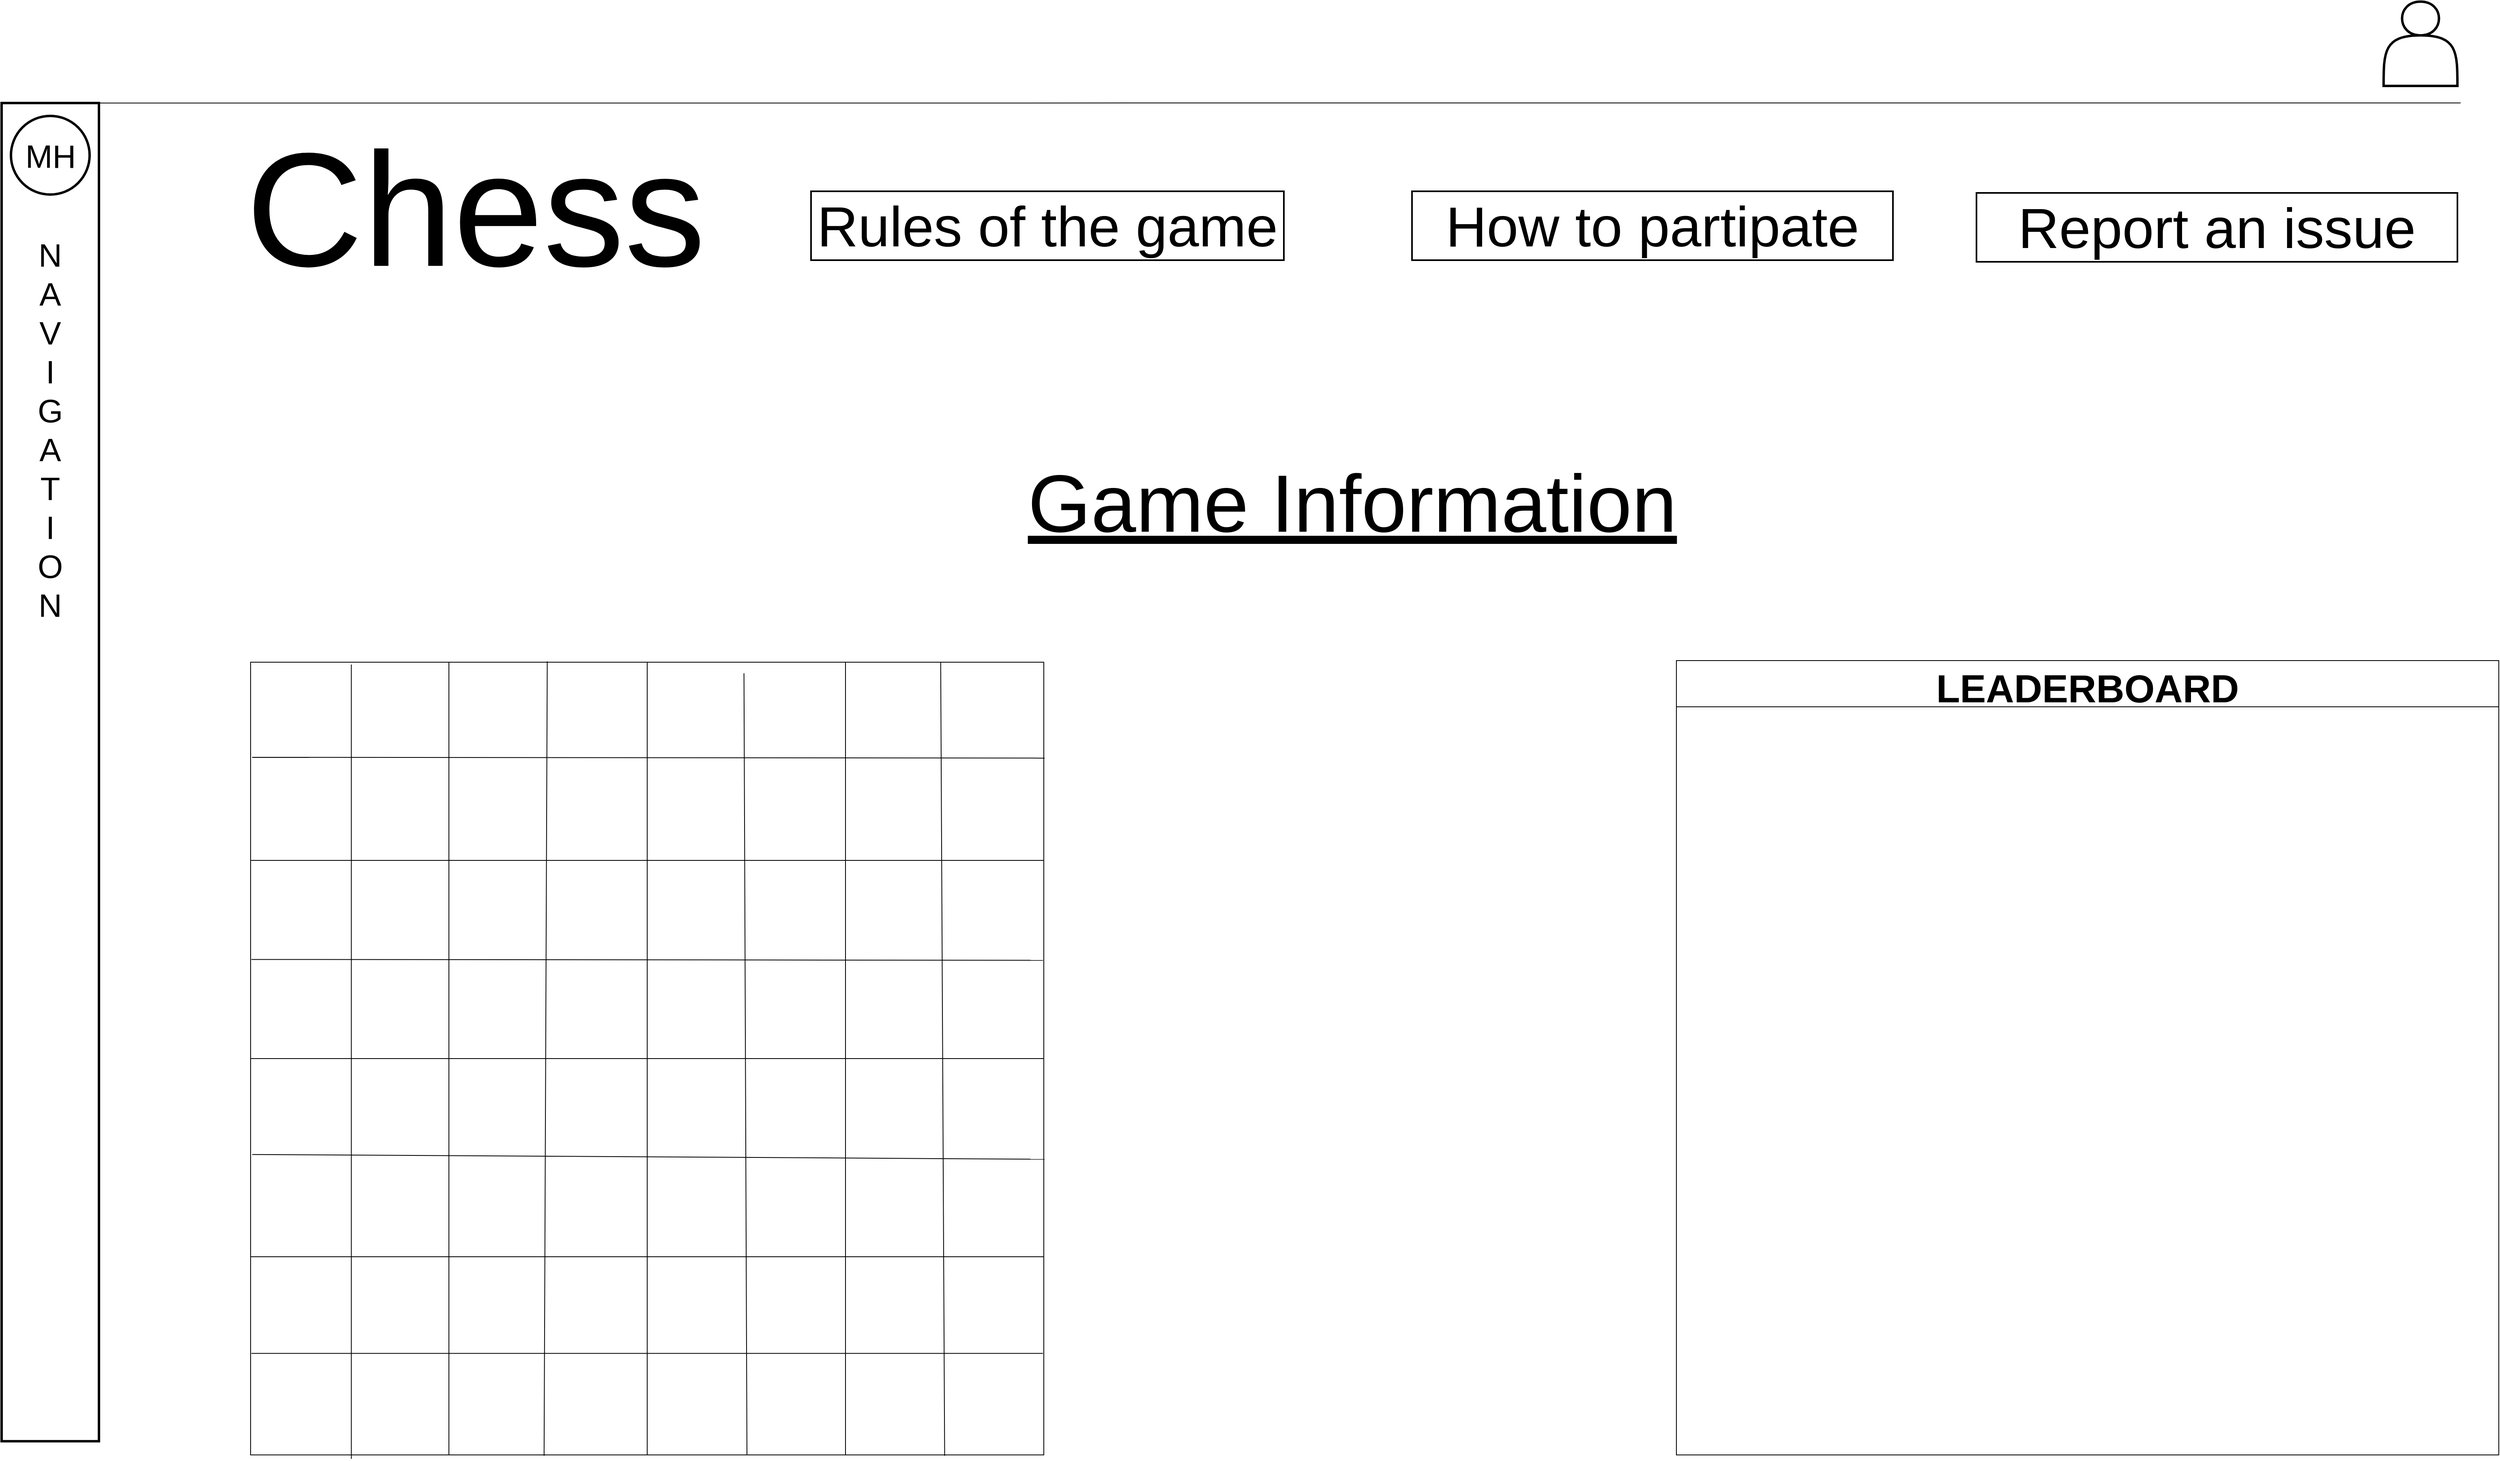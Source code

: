 <mxfile version="17.4.0" type="device"><diagram id="iPIRsVwH6qy2bWZIOgJ9" name="Page-1"><mxGraphModel dx="4749" dy="3226" grid="0" gridSize="10" guides="1" tooltips="1" connect="1" arrows="0" fold="1" page="0" pageScale="1" pageWidth="1600" pageHeight="900" background="none" math="0" shadow="0"><root><mxCell id="0"/><mxCell id="1" parent="0"/><mxCell id="lCq2WIvJZg5C0bpNPyXD-3" value="&lt;u&gt;&lt;font style=&quot;font-size: 100px&quot;&gt;Game Information&lt;/font&gt;&lt;/u&gt;" style="text;html=1;strokeColor=none;fillColor=none;align=center;verticalAlign=middle;whiteSpace=wrap;rounded=0;fontSize=100;" parent="1" vertex="1"><mxGeometry x="26.5" y="98" width="1669" height="30" as="geometry"/></mxCell><mxCell id="lCq2WIvJZg5C0bpNPyXD-20" value="LEADERBOARD" style="swimlane;fontSize=48;fillColor=none;startSize=57;" parent="1" vertex="1"><mxGeometry x="1261" y="307.98" width="1014" height="980" as="geometry"/></mxCell><mxCell id="Wqxnqqr-Oduvl3JGwfTs-9" value="Chess" style="text;html=1;strokeColor=none;fillColor=none;align=center;verticalAlign=middle;whiteSpace=wrap;rounded=0;fontSize=200;" parent="1" vertex="1"><mxGeometry x="-250.5" y="-264" width="61" height="30" as="geometry"/></mxCell><mxCell id="Wqxnqqr-Oduvl3JGwfTs-10" value="Rules of the game" style="rounded=0;whiteSpace=wrap;html=1;fontSize=70;fillColor=none;gradientColor=#ffffff;strokeColor=default;glass=0;sketch=0;shadow=0;perimeterSpacing=0;strokeWidth=2;" parent="1" vertex="1"><mxGeometry x="194" y="-271" width="583" height="85" as="geometry"/></mxCell><mxCell id="Wqxnqqr-Oduvl3JGwfTs-11" value="How to partipate" style="rounded=0;whiteSpace=wrap;html=1;fontSize=70;fillColor=none;gradientColor=#ffffff;strokeColor=default;glass=0;sketch=0;shadow=0;perimeterSpacing=0;strokeWidth=2;" parent="1" vertex="1"><mxGeometry x="935" y="-271" width="593" height="85" as="geometry"/></mxCell><mxCell id="Wqxnqqr-Oduvl3JGwfTs-12" value="Report an issue" style="rounded=0;whiteSpace=wrap;html=1;fontSize=70;fillColor=none;gradientColor=#ffffff;strokeColor=default;glass=0;sketch=0;shadow=0;perimeterSpacing=0;strokeWidth=2;" parent="1" vertex="1"><mxGeometry x="1631" y="-269" width="593" height="85" as="geometry"/></mxCell><mxCell id="OMwfCVIAW7Ru5l2-alFf-2" value="" style="whiteSpace=wrap;html=1;aspect=fixed;" vertex="1" parent="1"><mxGeometry x="-497" y="309.98" width="978" height="978" as="geometry"/></mxCell><mxCell id="OMwfCVIAW7Ru5l2-alFf-3" value="" style="endArrow=none;html=1;rounded=0;exitX=0.25;exitY=1;exitDx=0;exitDy=0;entryX=0.25;entryY=0;entryDx=0;entryDy=0;" edge="1" parent="1" source="OMwfCVIAW7Ru5l2-alFf-2" target="OMwfCVIAW7Ru5l2-alFf-2"><mxGeometry width="50" height="50" relative="1" as="geometry"><mxPoint x="116" y="588.98" as="sourcePoint"/><mxPoint x="166" y="538.98" as="targetPoint"/></mxGeometry></mxCell><mxCell id="OMwfCVIAW7Ru5l2-alFf-4" value="" style="endArrow=none;html=1;rounded=0;entryX=0.5;entryY=0;entryDx=0;entryDy=0;exitX=0.5;exitY=1;exitDx=0;exitDy=0;" edge="1" parent="1" source="OMwfCVIAW7Ru5l2-alFf-2" target="OMwfCVIAW7Ru5l2-alFf-2"><mxGeometry width="50" height="50" relative="1" as="geometry"><mxPoint x="116" y="588.98" as="sourcePoint"/><mxPoint x="166" y="538.98" as="targetPoint"/></mxGeometry></mxCell><mxCell id="OMwfCVIAW7Ru5l2-alFf-5" value="" style="endArrow=none;html=1;rounded=0;entryX=0.75;entryY=0;entryDx=0;entryDy=0;exitX=0.75;exitY=1;exitDx=0;exitDy=0;" edge="1" parent="1" source="OMwfCVIAW7Ru5l2-alFf-2" target="OMwfCVIAW7Ru5l2-alFf-2"><mxGeometry width="50" height="50" relative="1" as="geometry"><mxPoint x="116" y="588.98" as="sourcePoint"/><mxPoint x="166" y="538.98" as="targetPoint"/></mxGeometry></mxCell><mxCell id="OMwfCVIAW7Ru5l2-alFf-6" value="" style="endArrow=none;html=1;rounded=0;exitX=0;exitY=0.25;exitDx=0;exitDy=0;entryX=1;entryY=0.25;entryDx=0;entryDy=0;" edge="1" parent="1" source="OMwfCVIAW7Ru5l2-alFf-2" target="OMwfCVIAW7Ru5l2-alFf-2"><mxGeometry width="50" height="50" relative="1" as="geometry"><mxPoint x="116" y="588.98" as="sourcePoint"/><mxPoint x="166" y="538.98" as="targetPoint"/></mxGeometry></mxCell><mxCell id="OMwfCVIAW7Ru5l2-alFf-7" value="" style="endArrow=none;html=1;rounded=0;exitX=0;exitY=0.5;exitDx=0;exitDy=0;entryX=1;entryY=0.5;entryDx=0;entryDy=0;" edge="1" parent="1" source="OMwfCVIAW7Ru5l2-alFf-2" target="OMwfCVIAW7Ru5l2-alFf-2"><mxGeometry width="50" height="50" relative="1" as="geometry"><mxPoint x="116" y="588.98" as="sourcePoint"/><mxPoint x="166" y="538.98" as="targetPoint"/></mxGeometry></mxCell><mxCell id="OMwfCVIAW7Ru5l2-alFf-8" value="" style="endArrow=none;html=1;rounded=0;exitX=0;exitY=0.75;exitDx=0;exitDy=0;entryX=1;entryY=0.75;entryDx=0;entryDy=0;" edge="1" parent="1" source="OMwfCVIAW7Ru5l2-alFf-2" target="OMwfCVIAW7Ru5l2-alFf-2"><mxGeometry width="50" height="50" relative="1" as="geometry"><mxPoint x="116" y="588.98" as="sourcePoint"/><mxPoint x="166" y="538.98" as="targetPoint"/></mxGeometry></mxCell><mxCell id="OMwfCVIAW7Ru5l2-alFf-9" value="" style="endArrow=none;html=1;rounded=0;entryX=0.127;entryY=0.003;entryDx=0;entryDy=0;entryPerimeter=0;exitX=0.127;exitY=1.005;exitDx=0;exitDy=0;exitPerimeter=0;" edge="1" parent="1" source="OMwfCVIAW7Ru5l2-alFf-2" target="OMwfCVIAW7Ru5l2-alFf-2"><mxGeometry width="50" height="50" relative="1" as="geometry"><mxPoint x="-366" y="1226.98" as="sourcePoint"/><mxPoint x="-382" y="390.98" as="targetPoint"/></mxGeometry></mxCell><mxCell id="OMwfCVIAW7Ru5l2-alFf-10" value="" style="endArrow=none;html=1;rounded=0;entryX=0.374;entryY=-0.001;entryDx=0;entryDy=0;entryPerimeter=0;exitX=0.37;exitY=1.001;exitDx=0;exitDy=0;exitPerimeter=0;" edge="1" parent="1" source="OMwfCVIAW7Ru5l2-alFf-2" target="OMwfCVIAW7Ru5l2-alFf-2"><mxGeometry width="50" height="50" relative="1" as="geometry"><mxPoint x="116" y="588.98" as="sourcePoint"/><mxPoint x="166" y="538.98" as="targetPoint"/></mxGeometry></mxCell><mxCell id="OMwfCVIAW7Ru5l2-alFf-11" value="" style="endArrow=none;html=1;rounded=0;entryX=0.622;entryY=0.014;entryDx=0;entryDy=0;entryPerimeter=0;" edge="1" parent="1" target="OMwfCVIAW7Ru5l2-alFf-2"><mxGeometry width="50" height="50" relative="1" as="geometry"><mxPoint x="115" y="1287.98" as="sourcePoint"/><mxPoint x="166" y="538.98" as="targetPoint"/></mxGeometry></mxCell><mxCell id="OMwfCVIAW7Ru5l2-alFf-12" value="" style="endArrow=none;html=1;rounded=0;entryX=0.87;entryY=0;entryDx=0;entryDy=0;entryPerimeter=0;exitX=0.875;exitY=1.001;exitDx=0;exitDy=0;exitPerimeter=0;" edge="1" parent="1" source="OMwfCVIAW7Ru5l2-alFf-2" target="OMwfCVIAW7Ru5l2-alFf-2"><mxGeometry width="50" height="50" relative="1" as="geometry"><mxPoint x="348" y="864.98" as="sourcePoint"/><mxPoint x="398" y="814.98" as="targetPoint"/></mxGeometry></mxCell><mxCell id="OMwfCVIAW7Ru5l2-alFf-13" value="" style="endArrow=none;html=1;rounded=0;entryX=0.002;entryY=0.12;entryDx=0;entryDy=0;entryPerimeter=0;exitX=1.001;exitY=0.121;exitDx=0;exitDy=0;exitPerimeter=0;" edge="1" parent="1" source="OMwfCVIAW7Ru5l2-alFf-2" target="OMwfCVIAW7Ru5l2-alFf-2"><mxGeometry width="50" height="50" relative="1" as="geometry"><mxPoint x="454" y="428.98" as="sourcePoint"/><mxPoint x="398" y="814.98" as="targetPoint"/></mxGeometry></mxCell><mxCell id="OMwfCVIAW7Ru5l2-alFf-14" value="" style="endArrow=none;html=1;rounded=0;exitX=0.001;exitY=0.375;exitDx=0;exitDy=0;exitPerimeter=0;entryX=0.999;entryY=0.376;entryDx=0;entryDy=0;entryPerimeter=0;" edge="1" parent="1" source="OMwfCVIAW7Ru5l2-alFf-2" target="OMwfCVIAW7Ru5l2-alFf-2"><mxGeometry width="50" height="50" relative="1" as="geometry"><mxPoint x="151" y="797.98" as="sourcePoint"/><mxPoint x="466" y="675.98" as="targetPoint"/></mxGeometry></mxCell><mxCell id="OMwfCVIAW7Ru5l2-alFf-15" value="" style="endArrow=none;html=1;rounded=0;exitX=0.002;exitY=0.621;exitDx=0;exitDy=0;exitPerimeter=0;entryX=1.001;entryY=0.627;entryDx=0;entryDy=0;entryPerimeter=0;" edge="1" parent="1" source="OMwfCVIAW7Ru5l2-alFf-2" target="OMwfCVIAW7Ru5l2-alFf-2"><mxGeometry width="50" height="50" relative="1" as="geometry"><mxPoint x="41" y="1000.98" as="sourcePoint"/><mxPoint x="478" y="922.98" as="targetPoint"/></mxGeometry></mxCell><mxCell id="OMwfCVIAW7Ru5l2-alFf-16" value="" style="endArrow=none;html=1;rounded=0;exitX=0.001;exitY=0.872;exitDx=0;exitDy=0;exitPerimeter=0;entryX=0.999;entryY=0.872;entryDx=0;entryDy=0;entryPerimeter=0;" edge="1" parent="1" source="OMwfCVIAW7Ru5l2-alFf-2" target="OMwfCVIAW7Ru5l2-alFf-2"><mxGeometry width="50" height="50" relative="1" as="geometry"><mxPoint x="91" y="1055.98" as="sourcePoint"/><mxPoint x="141" y="1005.98" as="targetPoint"/></mxGeometry></mxCell><mxCell id="OMwfCVIAW7Ru5l2-alFf-17" value="" style="shape=actor;whiteSpace=wrap;html=1;strokeWidth=3;" vertex="1" parent="1"><mxGeometry x="2133" y="-505" width="91" height="104" as="geometry"/></mxCell><mxCell id="OMwfCVIAW7Ru5l2-alFf-19" value="" style="endArrow=none;html=1;rounded=0;entryX=1;entryY=0;entryDx=0;entryDy=0;" edge="1" parent="1" target="OMwfCVIAW7Ru5l2-alFf-21"><mxGeometry width="50" height="50" relative="1" as="geometry"><mxPoint x="2228" y="-380" as="sourcePoint"/><mxPoint x="-480" y="-368" as="targetPoint"/></mxGeometry></mxCell><mxCell id="OMwfCVIAW7Ru5l2-alFf-21" value="" style="rounded=0;whiteSpace=wrap;html=1;strokeWidth=3;" vertex="1" parent="1"><mxGeometry x="-804" y="-379.89" width="120" height="1651" as="geometry"/></mxCell><mxCell id="OMwfCVIAW7Ru5l2-alFf-22" value="&lt;font style=&quot;font-size: 40px&quot;&gt;MH&lt;/font&gt;" style="ellipse;whiteSpace=wrap;html=1;aspect=fixed;strokeWidth=3;" vertex="1" parent="1"><mxGeometry x="-792.5" y="-364" width="97" height="97" as="geometry"/></mxCell><mxCell id="OMwfCVIAW7Ru5l2-alFf-23" value="&lt;div&gt;N&lt;/div&gt;&lt;div&gt;A&lt;/div&gt;&lt;div&gt;V&lt;/div&gt;&lt;div&gt;I&lt;/div&gt;&lt;div&gt;G&lt;/div&gt;&lt;div&gt;A&lt;/div&gt;&lt;div&gt;T&lt;/div&gt;&lt;div&gt;I&lt;/div&gt;&lt;div&gt;O&lt;/div&gt;&lt;div&gt;N&lt;br&gt;&lt;/div&gt;" style="text;html=1;strokeColor=none;fillColor=none;align=center;verticalAlign=middle;whiteSpace=wrap;rounded=0;fontSize=40;" vertex="1" parent="1"><mxGeometry x="-774" y="8" width="60" height="30" as="geometry"/></mxCell></root></mxGraphModel></diagram></mxfile>